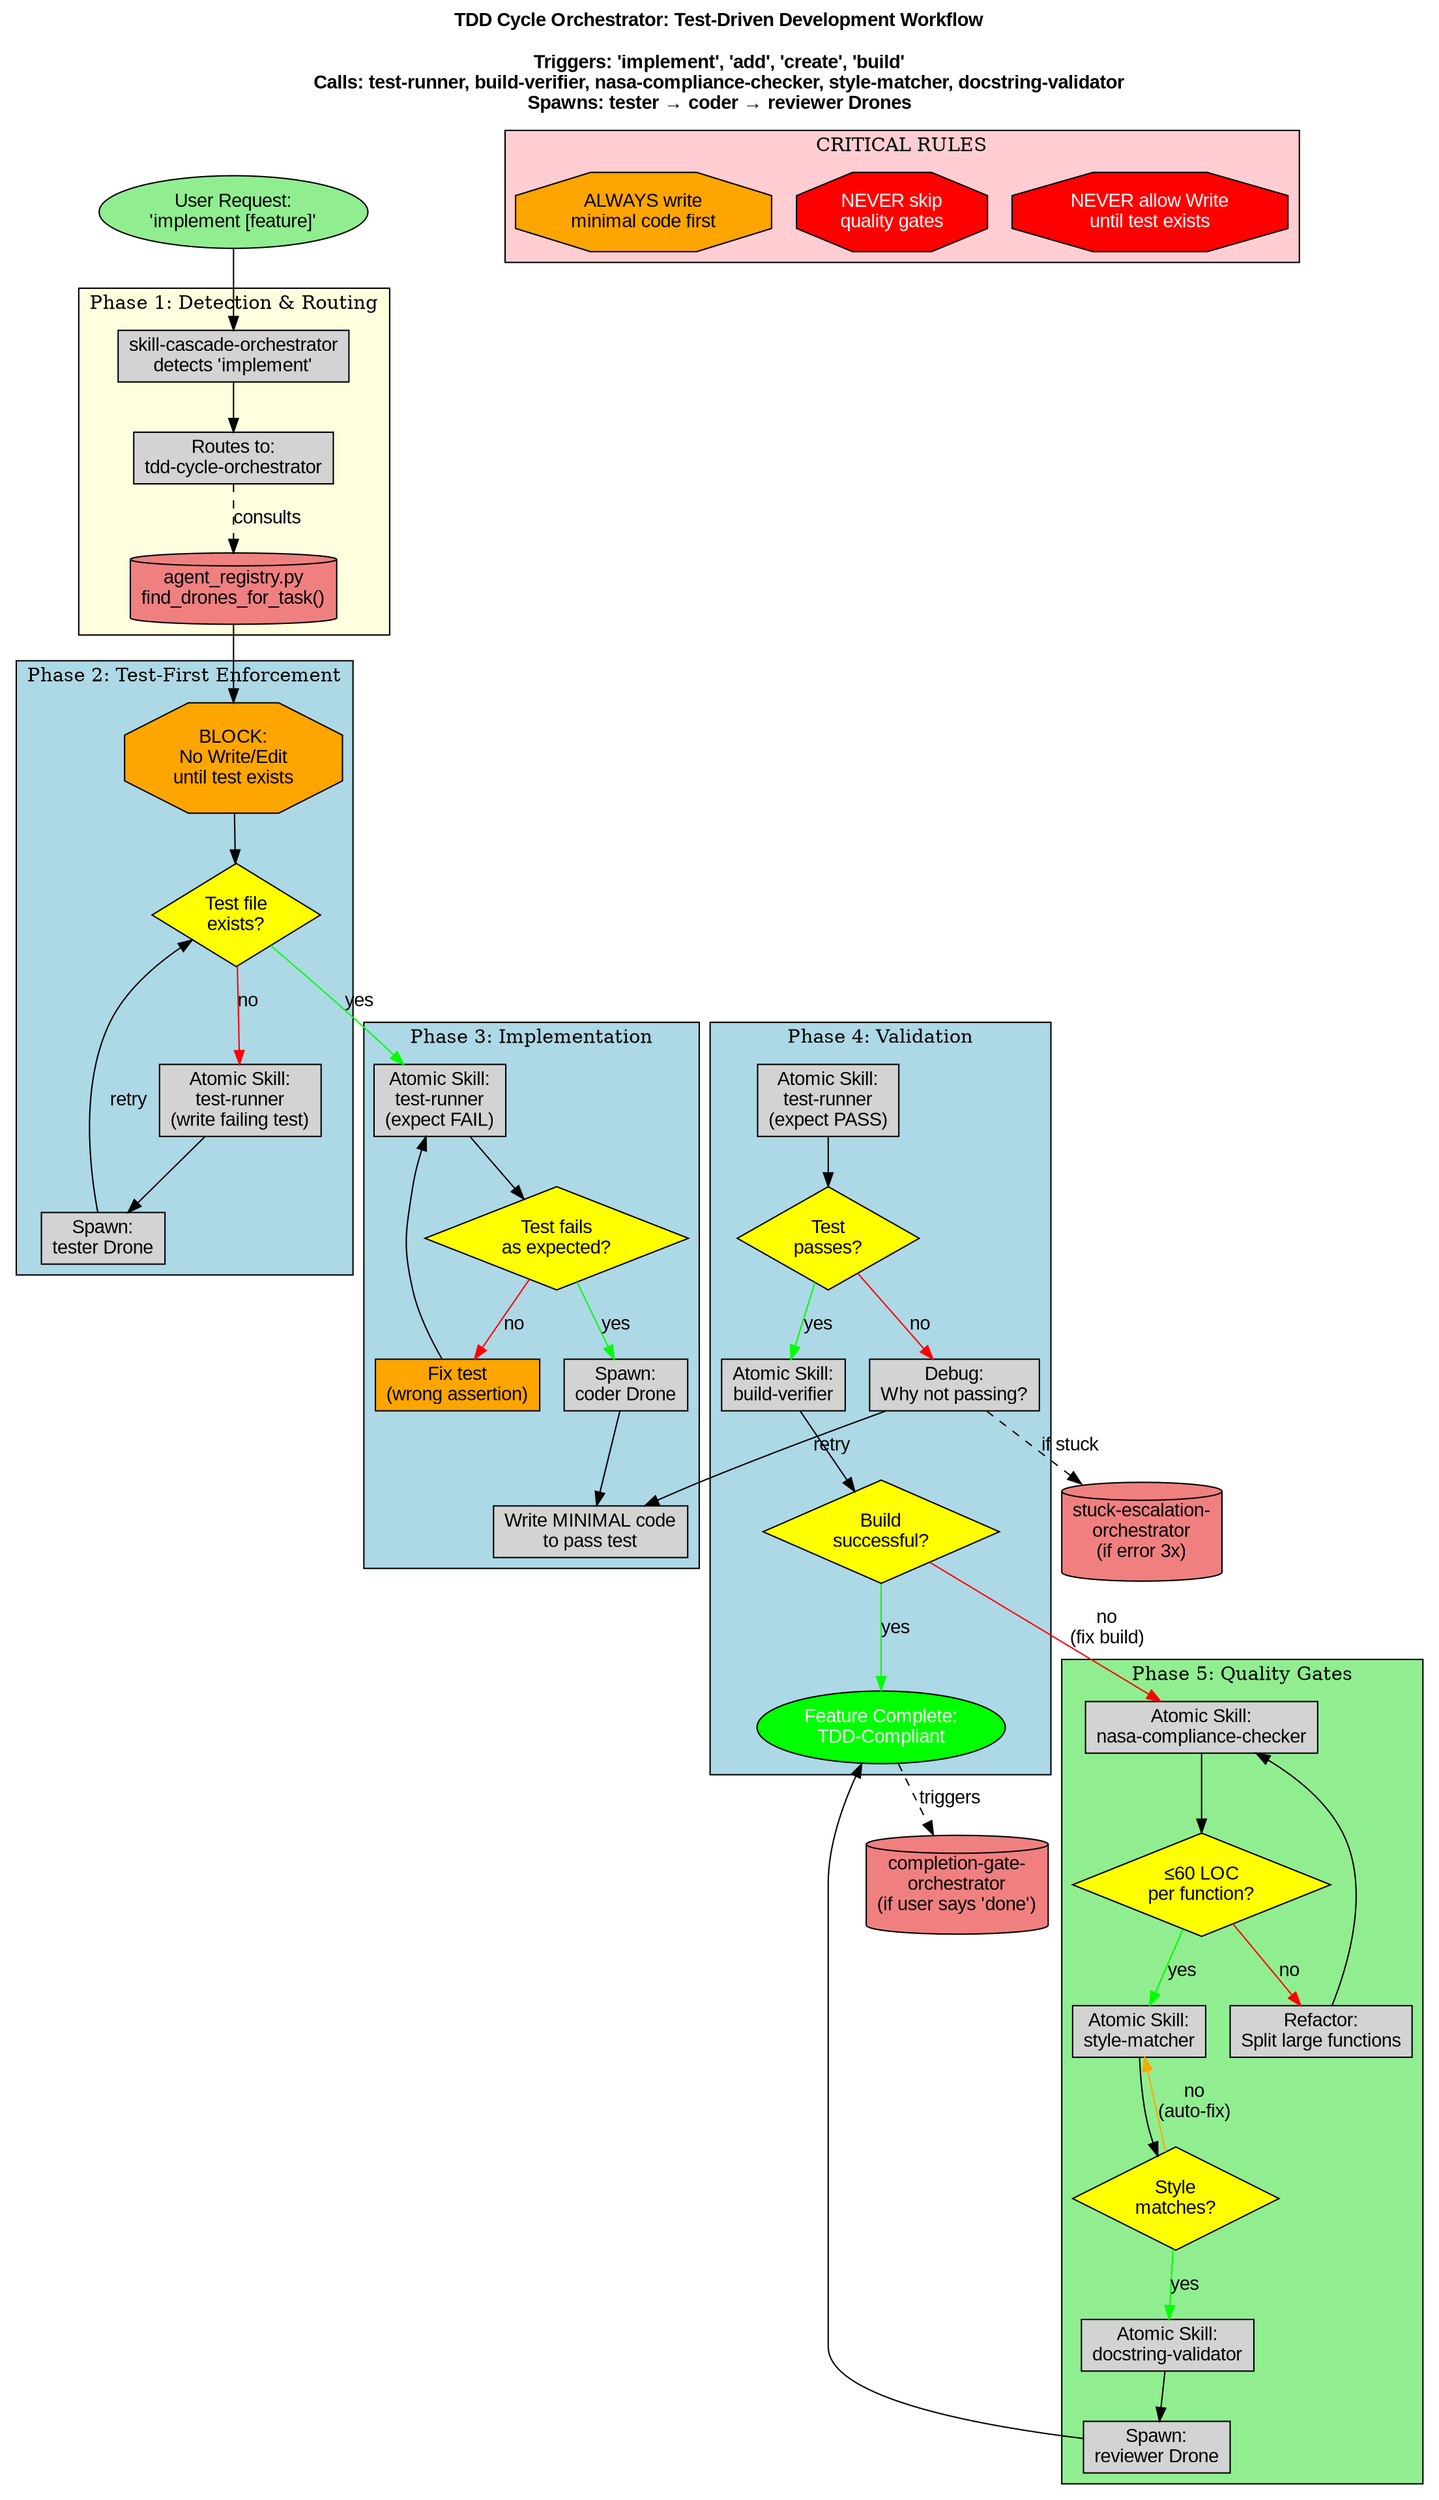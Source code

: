 /**
 * TDD Cycle Orchestrator - Process Flow
 *
 * Composite skill that enforces Test-Driven Development workflow.
 * Ensures tests are written BEFORE implementation code.
 *
 * VERSION: 1.0
 * PRIORITY: P0 (Critical - Most used composite skill)
 */

digraph TDDCycleOrchestrator {
    rankdir=TB;
    compound=true;
    node [shape=box, style=filled, fontname="Arial"];
    edge [fontname="Arial"];

    // Start and end with semantic ellipse
    start [shape=ellipse, label="User Request:\n'implement [feature]'", fillcolor=lightgreen];
    end [shape=ellipse, label="Feature Complete:\nTDD-Compliant", fillcolor=green, fontcolor=white];

    // ========== PHASE 1: DETECTION & ROUTING ==========
    subgraph cluster_detection {
        label="Phase 1: Detection & Routing";
        fillcolor=lightyellow;
        style=filled;

        detect [label="skill-cascade-orchestrator\ndetects 'implement'"];
        route [label="Routes to:\ntdd-cycle-orchestrator"];
        consult_registry [shape=cylinder, label="agent_registry.py\nfind_drones_for_task()", fillcolor=lightcoral];

        detect -> route;
        route -> consult_registry [style=dashed, label="consults"];
    }

    // ========== PHASE 2: TEST-FIRST ENFORCEMENT ==========
    subgraph cluster_test_first {
        label="Phase 2: Test-First Enforcement";
        fillcolor=lightblue;
        style=filled;

        block_write [shape=octagon, label="BLOCK:\nNo Write/Edit\nuntil test exists", fillcolor=orange];
        spawn_tester [label="Spawn:\ntester Drone"];
        test_exists [shape=diamond, label="Test file\nexists?", fillcolor=yellow];
        write_test [label="Atomic Skill:\ntest-runner\n(write failing test)"];

        block_write -> test_exists;
        test_exists -> write_test [label="no", color=red];
        write_test -> spawn_tester;
        spawn_tester -> test_exists [label="retry"];
    }

    // ========== PHASE 3: IMPLEMENTATION ==========
    subgraph cluster_implementation {
        label="Phase 3: Implementation";
        fillcolor=lightblue;
        style=filled;

        run_test_fail [label="Atomic Skill:\ntest-runner\n(expect FAIL)"];
        test_fails [shape=diamond, label="Test fails\nas expected?", fillcolor=yellow];
        fix_test [label="Fix test\n(wrong assertion)", fillcolor=orange];
        spawn_coder [label="Spawn:\ncoder Drone"];
        implement [label="Write MINIMAL code\nto pass test"];

        run_test_fail -> test_fails;
        test_fails -> spawn_coder [label="yes", color=green];
        test_fails -> fix_test [label="no", color=red];
        fix_test -> run_test_fail;
        spawn_coder -> implement;
    }

    // ========== PHASE 4: VALIDATION ==========
    subgraph cluster_validation {
        label="Phase 4: Validation";
        fillcolor=lightblue;
        style=filled;

        run_test_pass [label="Atomic Skill:\ntest-runner\n(expect PASS)"];
        test_passes [shape=diamond, label="Test\npasses?", fillcolor=yellow];
        debug [label="Debug:\nWhy not passing?"];
        build [label="Atomic Skill:\nbuild-verifier"];
        build_ok [shape=diamond, label="Build\nsuccessful?", fillcolor=yellow];

        run_test_pass -> test_passes;
        test_passes -> build [label="yes", color=green];
        test_passes -> debug [label="no", color=red];
        debug -> implement [label="retry"];
        build -> build_ok;
        build_ok -> end [label="yes", color=green, lhead=cluster_quality];
    }

    // ========== PHASE 5: QUALITY GATES ==========
    subgraph cluster_quality {
        label="Phase 5: Quality Gates";
        fillcolor=lightgreen;
        style=filled;

        nasa [label="Atomic Skill:\nnasa-compliance-checker"];
        nasa_ok [shape=diamond, label="≤60 LOC\nper function?", fillcolor=yellow];
        refactor [label="Refactor:\nSplit large functions"];
        style_match [label="Atomic Skill:\nstyle-matcher"];
        style_ok [shape=diamond, label="Style\nmatches?", fillcolor=yellow];
        docstring [label="Atomic Skill:\ndocstring-validator"];
        review [label="Spawn:\nreviewer Drone"];

        nasa -> nasa_ok;
        nasa_ok -> style_match [label="yes", color=green];
        nasa_ok -> refactor [label="no", color=red];
        refactor -> nasa;
        style_match -> style_ok;
        style_ok -> docstring [label="yes", color=green];
        style_ok -> style_match [label="no\n(auto-fix)", color=orange];
        docstring -> review;
        review -> end;
    }

    // ========== EXTERNAL SKILLS ==========
    completion_gate [shape=cylinder, label="completion-gate-\norchestrator\n(if user says 'done')", fillcolor=lightcoral];
    stuck_escalation [shape=cylinder, label="stuck-escalation-\norchestrator\n(if error 3x)", fillcolor=lightcoral];

    // ========== FLOW CONNECTIONS ==========
    start -> detect;
    consult_registry -> block_write;
    test_exists -> run_test_fail [label="yes", color=green];
    build_ok -> nasa [label="no\n(fix build)", color=red];
    end -> completion_gate [style=dashed, label="triggers"];
    debug -> stuck_escalation [style=dashed, label="if stuck"];

    // ========== CRITICAL WARNINGS ==========
    subgraph cluster_rules {
        label="CRITICAL RULES";
        fillcolor="#ffcdd2";
        style=filled;

        rule1 [shape=octagon, label="NEVER allow Write\nuntil test exists", fillcolor=red, fontcolor=white];
        rule2 [shape=octagon, label="NEVER skip\nquality gates", fillcolor=red, fontcolor=white];
        rule3 [shape=octagon, label="ALWAYS write\nminimal code first", fillcolor=orange];
    }

    // ========== METADATA ==========
    labelloc="t";
    label="TDD Cycle Orchestrator: Test-Driven Development Workflow\n\nTriggers: 'implement', 'add', 'create', 'build'\nCalls: test-runner, build-verifier, nasa-compliance-checker, style-matcher, docstring-validator\nSpawns: tester → coder → reviewer Drones";
    fontsize=14;
    fontname="Arial Bold";
}
